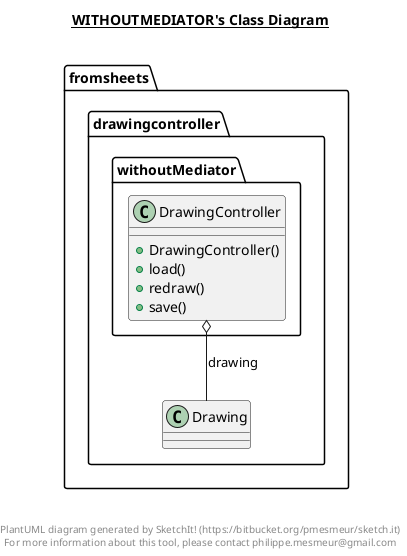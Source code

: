 @startuml

title __WITHOUTMEDIATOR's Class Diagram__\n

  namespace fromsheets.drawingcontroller {
    namespace withoutMediator {
      class fromsheets.drawingcontroller.withoutMediator.DrawingController {
          + DrawingController()
          + load()
          + redraw()
          + save()
      }
    }
  }
  

  fromsheets.drawingcontroller.withoutMediator.DrawingController o-- fromsheets.drawingcontroller.Drawing : drawing


right footer


PlantUML diagram generated by SketchIt! (https://bitbucket.org/pmesmeur/sketch.it)
For more information about this tool, please contact philippe.mesmeur@gmail.com
endfooter

@enduml

